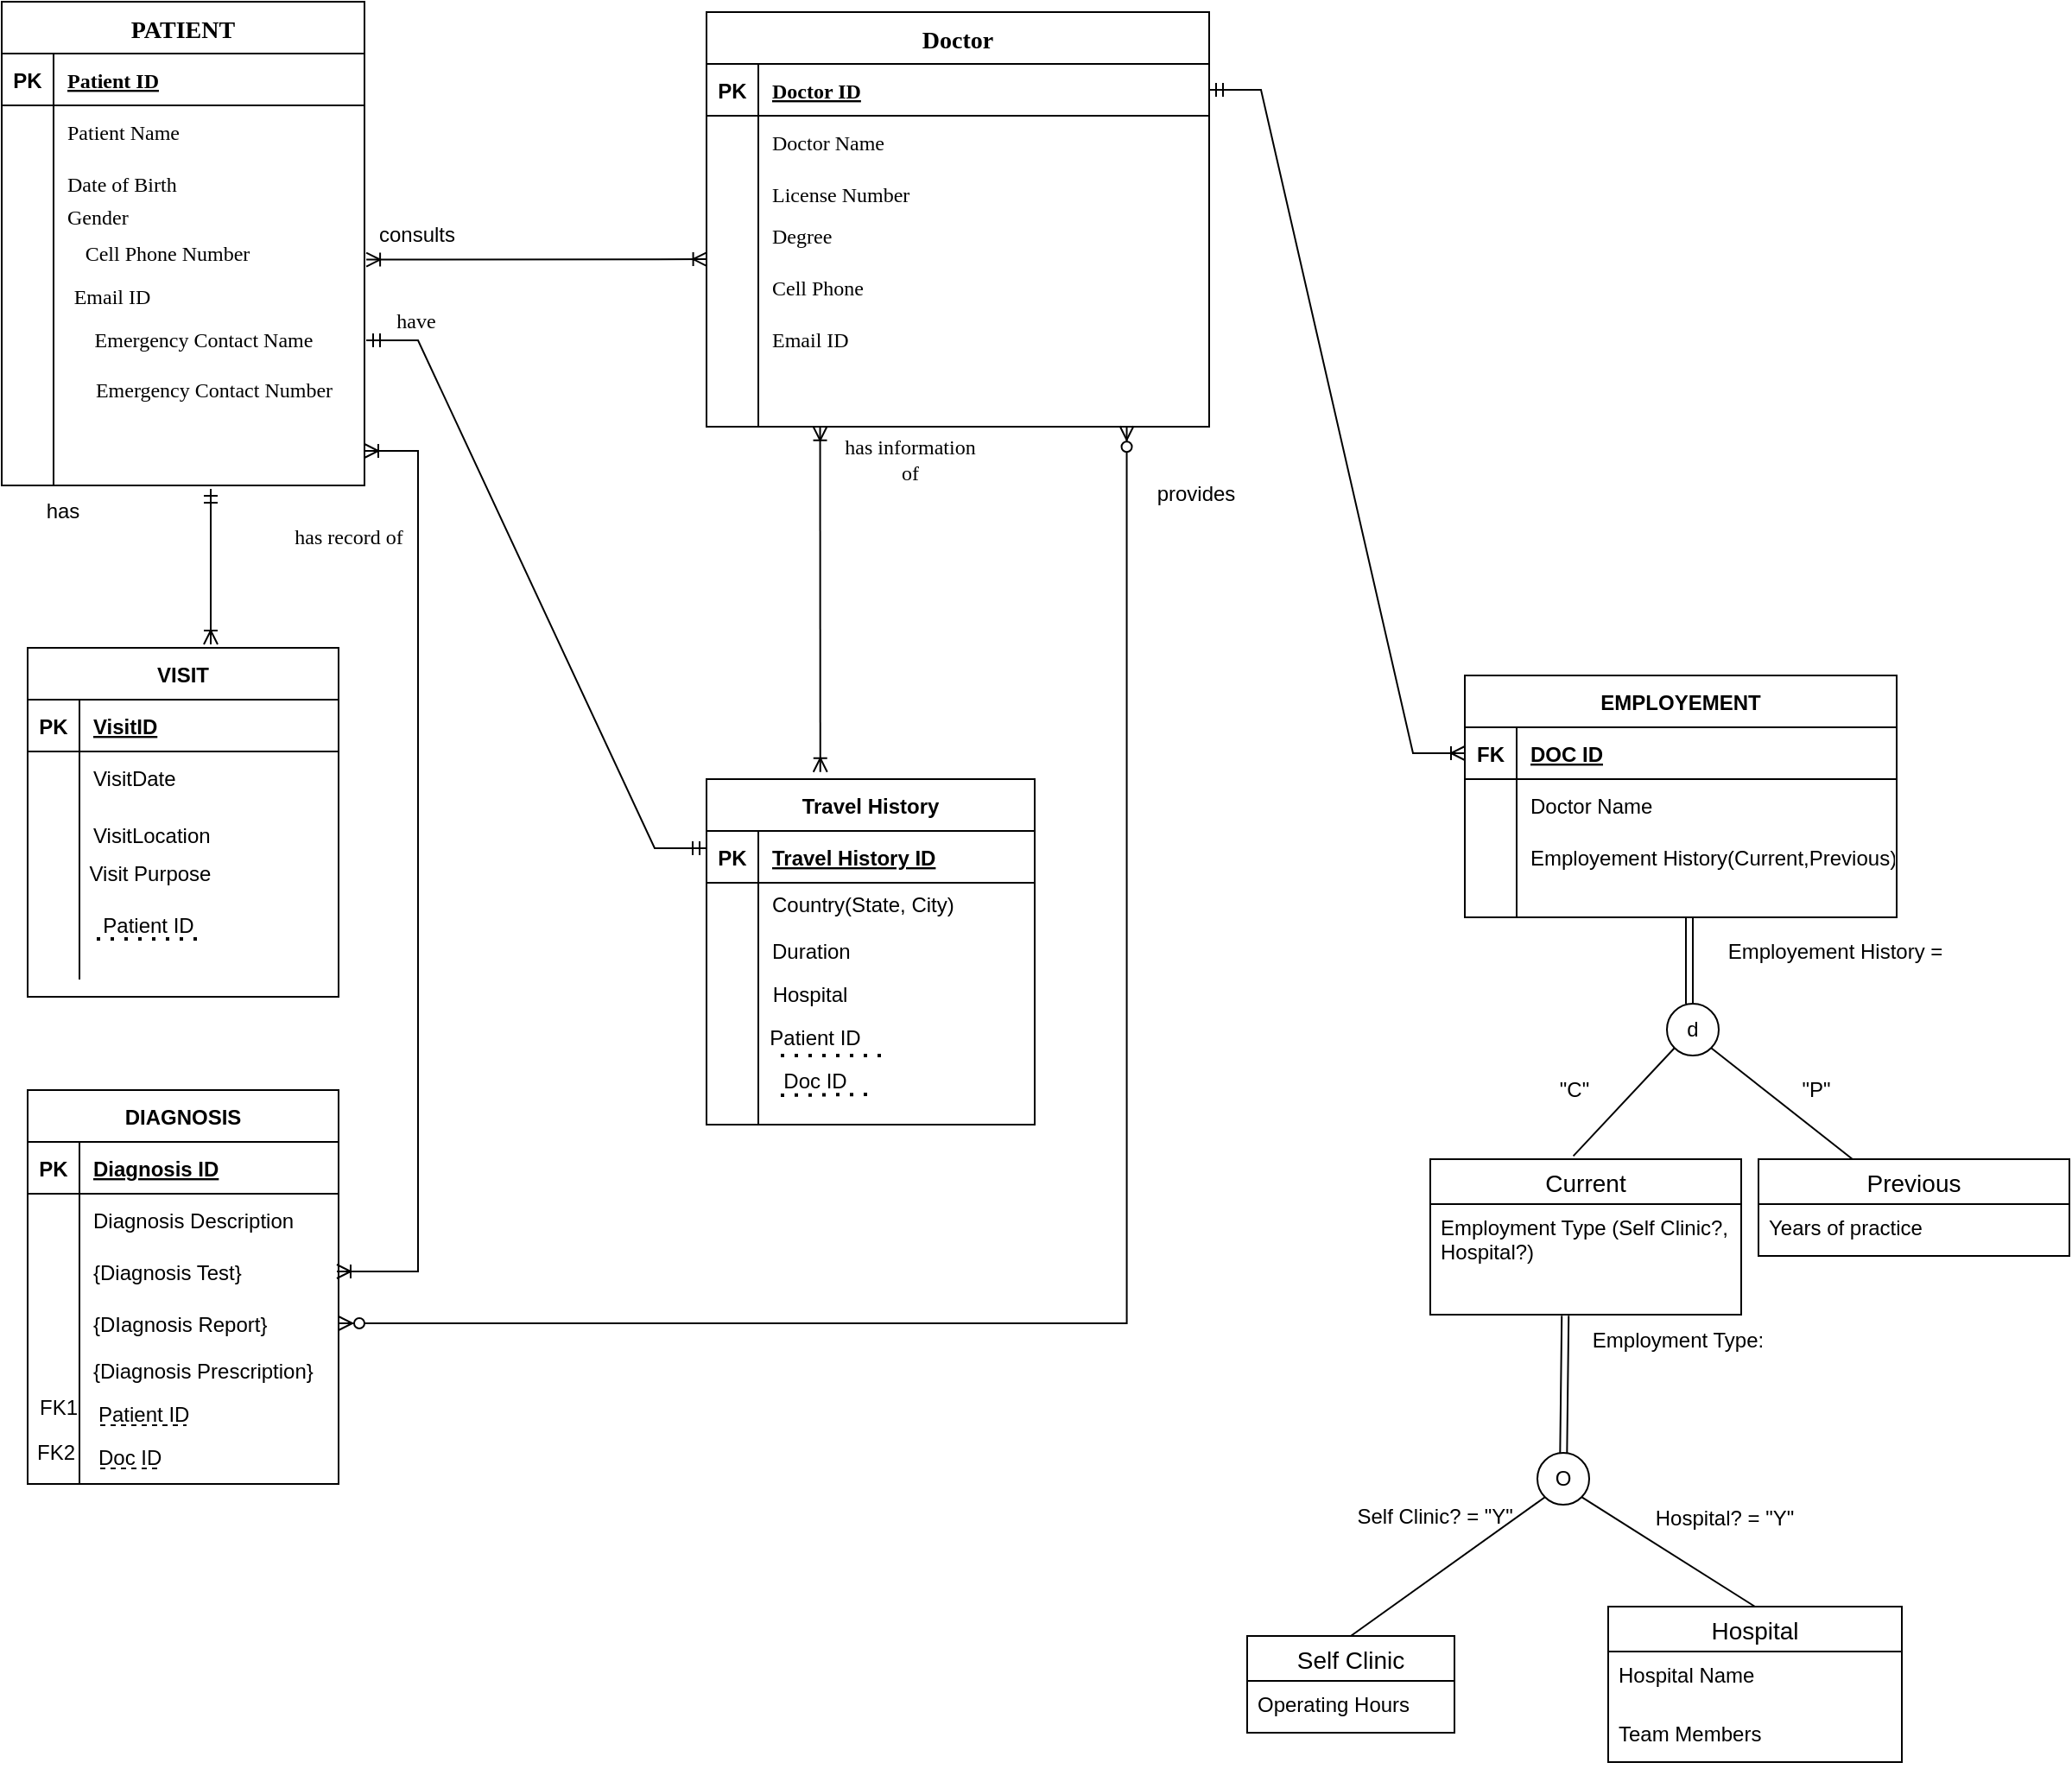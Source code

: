 <mxfile version="20.4.0" type="device"><diagram id="DgpvZ22qz-s8sz2AX0Yw" name="Page-1"><mxGraphModel dx="1278" dy="635" grid="1" gridSize="10" guides="1" tooltips="1" connect="1" arrows="1" fold="1" page="1" pageScale="1" pageWidth="827" pageHeight="1169" math="0" shadow="0"><root><mxCell id="0"/><mxCell id="1" parent="0"/><mxCell id="87U8-7wDnJ1wSpOX_ZkZ-1" value="PATIENT" style="shape=table;startSize=30;container=1;collapsible=1;childLayout=tableLayout;fixedRows=1;rowLines=0;fontStyle=1;align=center;resizeLast=1;fontFamily=Verdana;fontSize=14;" parent="1" vertex="1"><mxGeometry x="149" y="50" width="210" height="280" as="geometry"/></mxCell><mxCell id="87U8-7wDnJ1wSpOX_ZkZ-2" value="" style="shape=tableRow;horizontal=0;startSize=0;swimlaneHead=0;swimlaneBody=0;fillColor=none;collapsible=0;dropTarget=0;points=[[0,0.5],[1,0.5]];portConstraint=eastwest;top=0;left=0;right=0;bottom=1;" parent="87U8-7wDnJ1wSpOX_ZkZ-1" vertex="1"><mxGeometry y="30" width="210" height="30" as="geometry"/></mxCell><mxCell id="87U8-7wDnJ1wSpOX_ZkZ-3" value="PK" style="shape=partialRectangle;connectable=0;fillColor=none;top=0;left=0;bottom=0;right=0;fontStyle=1;overflow=hidden;" parent="87U8-7wDnJ1wSpOX_ZkZ-2" vertex="1"><mxGeometry width="30" height="30" as="geometry"><mxRectangle width="30" height="30" as="alternateBounds"/></mxGeometry></mxCell><mxCell id="87U8-7wDnJ1wSpOX_ZkZ-4" value="Patient ID" style="shape=partialRectangle;connectable=0;fillColor=none;top=0;left=0;bottom=0;right=0;align=left;spacingLeft=6;fontStyle=5;overflow=hidden;fontFamily=Verdana;" parent="87U8-7wDnJ1wSpOX_ZkZ-2" vertex="1"><mxGeometry x="30" width="180" height="30" as="geometry"><mxRectangle width="180" height="30" as="alternateBounds"/></mxGeometry></mxCell><mxCell id="87U8-7wDnJ1wSpOX_ZkZ-5" value="" style="shape=tableRow;horizontal=0;startSize=0;swimlaneHead=0;swimlaneBody=0;fillColor=none;collapsible=0;dropTarget=0;points=[[0,0.5],[1,0.5]];portConstraint=eastwest;top=0;left=0;right=0;bottom=0;" parent="87U8-7wDnJ1wSpOX_ZkZ-1" vertex="1"><mxGeometry y="60" width="210" height="30" as="geometry"/></mxCell><mxCell id="87U8-7wDnJ1wSpOX_ZkZ-6" value="" style="shape=partialRectangle;connectable=0;fillColor=none;top=0;left=0;bottom=0;right=0;editable=1;overflow=hidden;" parent="87U8-7wDnJ1wSpOX_ZkZ-5" vertex="1"><mxGeometry width="30" height="30" as="geometry"><mxRectangle width="30" height="30" as="alternateBounds"/></mxGeometry></mxCell><mxCell id="87U8-7wDnJ1wSpOX_ZkZ-7" value="Patient Name" style="shape=partialRectangle;connectable=0;fillColor=none;top=0;left=0;bottom=0;right=0;align=left;spacingLeft=6;overflow=hidden;fontFamily=Verdana;" parent="87U8-7wDnJ1wSpOX_ZkZ-5" vertex="1"><mxGeometry x="30" width="180" height="30" as="geometry"><mxRectangle width="180" height="30" as="alternateBounds"/></mxGeometry></mxCell><mxCell id="87U8-7wDnJ1wSpOX_ZkZ-8" value="" style="shape=tableRow;horizontal=0;startSize=0;swimlaneHead=0;swimlaneBody=0;fillColor=none;collapsible=0;dropTarget=0;points=[[0,0.5],[1,0.5]];portConstraint=eastwest;top=0;left=0;right=0;bottom=0;" parent="87U8-7wDnJ1wSpOX_ZkZ-1" vertex="1"><mxGeometry y="90" width="210" height="30" as="geometry"/></mxCell><mxCell id="87U8-7wDnJ1wSpOX_ZkZ-9" value="" style="shape=partialRectangle;connectable=0;fillColor=none;top=0;left=0;bottom=0;right=0;editable=1;overflow=hidden;" parent="87U8-7wDnJ1wSpOX_ZkZ-8" vertex="1"><mxGeometry width="30" height="30" as="geometry"><mxRectangle width="30" height="30" as="alternateBounds"/></mxGeometry></mxCell><mxCell id="87U8-7wDnJ1wSpOX_ZkZ-10" value="Date of Birth" style="shape=partialRectangle;connectable=0;fillColor=none;top=0;left=0;bottom=0;right=0;align=left;spacingLeft=6;overflow=hidden;fontFamily=Verdana;" parent="87U8-7wDnJ1wSpOX_ZkZ-8" vertex="1"><mxGeometry x="30" width="180" height="30" as="geometry"><mxRectangle width="180" height="30" as="alternateBounds"/></mxGeometry></mxCell><mxCell id="87U8-7wDnJ1wSpOX_ZkZ-11" value="" style="shape=tableRow;horizontal=0;startSize=0;swimlaneHead=0;swimlaneBody=0;fillColor=none;collapsible=0;dropTarget=0;points=[[0,0.5],[1,0.5]];portConstraint=eastwest;top=0;left=0;right=0;bottom=0;" parent="87U8-7wDnJ1wSpOX_ZkZ-1" vertex="1"><mxGeometry y="120" width="210" height="160" as="geometry"/></mxCell><mxCell id="87U8-7wDnJ1wSpOX_ZkZ-12" value="" style="shape=partialRectangle;connectable=0;fillColor=none;top=0;left=0;bottom=0;right=0;editable=1;overflow=hidden;" parent="87U8-7wDnJ1wSpOX_ZkZ-11" vertex="1"><mxGeometry width="30" height="160" as="geometry"><mxRectangle width="30" height="160" as="alternateBounds"/></mxGeometry></mxCell><mxCell id="87U8-7wDnJ1wSpOX_ZkZ-13" value="" style="shape=partialRectangle;connectable=0;fillColor=none;top=0;left=0;bottom=0;right=0;align=left;spacingLeft=6;overflow=hidden;" parent="87U8-7wDnJ1wSpOX_ZkZ-11" vertex="1"><mxGeometry x="30" width="180" height="160" as="geometry"><mxRectangle width="180" height="160" as="alternateBounds"/></mxGeometry></mxCell><mxCell id="87U8-7wDnJ1wSpOX_ZkZ-14" value="Gender" style="text;strokeColor=none;fillColor=none;spacingLeft=4;spacingRight=4;overflow=hidden;rotatable=0;points=[[0,0.5],[1,0.5]];portConstraint=eastwest;fontSize=12;fontFamily=Verdana;" parent="1" vertex="1"><mxGeometry x="181" y="161" width="70" height="30" as="geometry"/></mxCell><mxCell id="87U8-7wDnJ1wSpOX_ZkZ-15" value="Cell Phone Number" style="text;html=1;strokeColor=none;fillColor=none;align=center;verticalAlign=middle;whiteSpace=wrap;rounded=0;fontFamily=Verdana;fontSize=12;" parent="1" vertex="1"><mxGeometry x="175" y="181" width="140" height="30" as="geometry"/></mxCell><mxCell id="87U8-7wDnJ1wSpOX_ZkZ-16" value="Email ID" style="text;html=1;strokeColor=none;fillColor=none;align=center;verticalAlign=middle;whiteSpace=wrap;rounded=0;fontFamily=Verdana;fontSize=12;" parent="1" vertex="1"><mxGeometry x="183" y="206" width="60" height="30" as="geometry"/></mxCell><mxCell id="87U8-7wDnJ1wSpOX_ZkZ-17" value="Emergency Contact Name" style="text;html=1;strokeColor=none;fillColor=none;align=center;verticalAlign=middle;whiteSpace=wrap;rounded=0;fontFamily=Verdana;fontSize=12;" parent="1" vertex="1"><mxGeometry x="176" y="231" width="180" height="30" as="geometry"/></mxCell><mxCell id="87U8-7wDnJ1wSpOX_ZkZ-18" value="Emergency Contact Number" style="text;html=1;strokeColor=none;fillColor=none;align=center;verticalAlign=middle;whiteSpace=wrap;rounded=0;fontFamily=Verdana;fontSize=12;" parent="1" vertex="1"><mxGeometry x="182" y="260" width="180" height="30" as="geometry"/></mxCell><mxCell id="i5SRfiR-KnXYWGZcroWr-1" value="EMPLOYEMENT" style="shape=table;startSize=30;container=1;collapsible=1;childLayout=tableLayout;fixedRows=1;rowLines=0;fontStyle=1;align=center;resizeLast=1;" parent="1" vertex="1"><mxGeometry x="996" y="440" width="250" height="140" as="geometry"/></mxCell><mxCell id="i5SRfiR-KnXYWGZcroWr-2" value="" style="shape=tableRow;horizontal=0;startSize=0;swimlaneHead=0;swimlaneBody=0;fillColor=none;collapsible=0;dropTarget=0;points=[[0,0.5],[1,0.5]];portConstraint=eastwest;top=0;left=0;right=0;bottom=1;" parent="i5SRfiR-KnXYWGZcroWr-1" vertex="1"><mxGeometry y="30" width="250" height="30" as="geometry"/></mxCell><mxCell id="i5SRfiR-KnXYWGZcroWr-3" value="FK" style="shape=partialRectangle;connectable=0;fillColor=none;top=0;left=0;bottom=0;right=0;fontStyle=1;overflow=hidden;" parent="i5SRfiR-KnXYWGZcroWr-2" vertex="1"><mxGeometry width="30" height="30" as="geometry"><mxRectangle width="30" height="30" as="alternateBounds"/></mxGeometry></mxCell><mxCell id="i5SRfiR-KnXYWGZcroWr-4" value="DOC ID" style="shape=partialRectangle;connectable=0;fillColor=none;top=0;left=0;bottom=0;right=0;align=left;spacingLeft=6;fontStyle=5;overflow=hidden;" parent="i5SRfiR-KnXYWGZcroWr-2" vertex="1"><mxGeometry x="30" width="220" height="30" as="geometry"><mxRectangle width="220" height="30" as="alternateBounds"/></mxGeometry></mxCell><mxCell id="i5SRfiR-KnXYWGZcroWr-5" value="" style="shape=tableRow;horizontal=0;startSize=0;swimlaneHead=0;swimlaneBody=0;fillColor=none;collapsible=0;dropTarget=0;points=[[0,0.5],[1,0.5]];portConstraint=eastwest;top=0;left=0;right=0;bottom=0;" parent="i5SRfiR-KnXYWGZcroWr-1" vertex="1"><mxGeometry y="60" width="250" height="30" as="geometry"/></mxCell><mxCell id="i5SRfiR-KnXYWGZcroWr-6" value="" style="shape=partialRectangle;connectable=0;fillColor=none;top=0;left=0;bottom=0;right=0;editable=1;overflow=hidden;" parent="i5SRfiR-KnXYWGZcroWr-5" vertex="1"><mxGeometry width="30" height="30" as="geometry"><mxRectangle width="30" height="30" as="alternateBounds"/></mxGeometry></mxCell><mxCell id="i5SRfiR-KnXYWGZcroWr-7" value="Doctor Name" style="shape=partialRectangle;connectable=0;fillColor=none;top=0;left=0;bottom=0;right=0;align=left;spacingLeft=6;overflow=hidden;" parent="i5SRfiR-KnXYWGZcroWr-5" vertex="1"><mxGeometry x="30" width="220" height="30" as="geometry"><mxRectangle width="220" height="30" as="alternateBounds"/></mxGeometry></mxCell><mxCell id="i5SRfiR-KnXYWGZcroWr-8" value="" style="shape=tableRow;horizontal=0;startSize=0;swimlaneHead=0;swimlaneBody=0;fillColor=none;collapsible=0;dropTarget=0;points=[[0,0.5],[1,0.5]];portConstraint=eastwest;top=0;left=0;right=0;bottom=0;" parent="i5SRfiR-KnXYWGZcroWr-1" vertex="1"><mxGeometry y="90" width="250" height="30" as="geometry"/></mxCell><mxCell id="i5SRfiR-KnXYWGZcroWr-9" value="" style="shape=partialRectangle;connectable=0;fillColor=none;top=0;left=0;bottom=0;right=0;editable=1;overflow=hidden;" parent="i5SRfiR-KnXYWGZcroWr-8" vertex="1"><mxGeometry width="30" height="30" as="geometry"><mxRectangle width="30" height="30" as="alternateBounds"/></mxGeometry></mxCell><mxCell id="i5SRfiR-KnXYWGZcroWr-10" value="Employement History(Current,Previous)" style="shape=partialRectangle;connectable=0;fillColor=none;top=0;left=0;bottom=0;right=0;align=left;spacingLeft=6;overflow=hidden;" parent="i5SRfiR-KnXYWGZcroWr-8" vertex="1"><mxGeometry x="30" width="220" height="30" as="geometry"><mxRectangle width="220" height="30" as="alternateBounds"/></mxGeometry></mxCell><mxCell id="i5SRfiR-KnXYWGZcroWr-11" value="" style="shape=tableRow;horizontal=0;startSize=0;swimlaneHead=0;swimlaneBody=0;fillColor=none;collapsible=0;dropTarget=0;points=[[0,0.5],[1,0.5]];portConstraint=eastwest;top=0;left=0;right=0;bottom=0;" parent="i5SRfiR-KnXYWGZcroWr-1" vertex="1"><mxGeometry y="120" width="250" height="20" as="geometry"/></mxCell><mxCell id="i5SRfiR-KnXYWGZcroWr-12" value="" style="shape=partialRectangle;connectable=0;fillColor=none;top=0;left=0;bottom=0;right=0;editable=1;overflow=hidden;" parent="i5SRfiR-KnXYWGZcroWr-11" vertex="1"><mxGeometry width="30" height="20" as="geometry"><mxRectangle width="30" height="20" as="alternateBounds"/></mxGeometry></mxCell><mxCell id="i5SRfiR-KnXYWGZcroWr-13" value="" style="shape=partialRectangle;connectable=0;fillColor=none;top=0;left=0;bottom=0;right=0;align=left;spacingLeft=6;overflow=hidden;" parent="i5SRfiR-KnXYWGZcroWr-11" vertex="1"><mxGeometry x="30" width="220" height="20" as="geometry"><mxRectangle width="220" height="20" as="alternateBounds"/></mxGeometry></mxCell><mxCell id="87U8-7wDnJ1wSpOX_ZkZ-35" value="Doctor" style="shape=table;startSize=30;container=1;collapsible=1;childLayout=tableLayout;fixedRows=1;rowLines=0;fontStyle=1;align=center;resizeLast=1;fontFamily=Verdana;fontSize=14;" parent="1" vertex="1"><mxGeometry x="557" y="56" width="291" height="240" as="geometry"/></mxCell><mxCell id="87U8-7wDnJ1wSpOX_ZkZ-36" value="" style="shape=tableRow;horizontal=0;startSize=0;swimlaneHead=0;swimlaneBody=0;fillColor=none;collapsible=0;dropTarget=0;points=[[0,0.5],[1,0.5]];portConstraint=eastwest;top=0;left=0;right=0;bottom=1;" parent="87U8-7wDnJ1wSpOX_ZkZ-35" vertex="1"><mxGeometry y="30" width="291" height="30" as="geometry"/></mxCell><mxCell id="87U8-7wDnJ1wSpOX_ZkZ-37" value="PK" style="shape=partialRectangle;connectable=0;fillColor=none;top=0;left=0;bottom=0;right=0;fontStyle=1;overflow=hidden;" parent="87U8-7wDnJ1wSpOX_ZkZ-36" vertex="1"><mxGeometry width="30" height="30" as="geometry"><mxRectangle width="30" height="30" as="alternateBounds"/></mxGeometry></mxCell><mxCell id="87U8-7wDnJ1wSpOX_ZkZ-38" value="Doctor ID" style="shape=partialRectangle;connectable=0;fillColor=none;top=0;left=0;bottom=0;right=0;align=left;spacingLeft=6;fontStyle=5;overflow=hidden;fontFamily=Verdana;" parent="87U8-7wDnJ1wSpOX_ZkZ-36" vertex="1"><mxGeometry x="30" width="261" height="30" as="geometry"><mxRectangle width="261" height="30" as="alternateBounds"/></mxGeometry></mxCell><mxCell id="87U8-7wDnJ1wSpOX_ZkZ-39" value="" style="shape=tableRow;horizontal=0;startSize=0;swimlaneHead=0;swimlaneBody=0;fillColor=none;collapsible=0;dropTarget=0;points=[[0,0.5],[1,0.5]];portConstraint=eastwest;top=0;left=0;right=0;bottom=0;" parent="87U8-7wDnJ1wSpOX_ZkZ-35" vertex="1"><mxGeometry y="60" width="291" height="30" as="geometry"/></mxCell><mxCell id="87U8-7wDnJ1wSpOX_ZkZ-40" value="" style="shape=partialRectangle;connectable=0;fillColor=none;top=0;left=0;bottom=0;right=0;editable=1;overflow=hidden;" parent="87U8-7wDnJ1wSpOX_ZkZ-39" vertex="1"><mxGeometry width="30" height="30" as="geometry"><mxRectangle width="30" height="30" as="alternateBounds"/></mxGeometry></mxCell><mxCell id="87U8-7wDnJ1wSpOX_ZkZ-41" value="Doctor Name" style="shape=partialRectangle;connectable=0;fillColor=none;top=0;left=0;bottom=0;right=0;align=left;spacingLeft=6;overflow=hidden;fontFamily=Verdana;" parent="87U8-7wDnJ1wSpOX_ZkZ-39" vertex="1"><mxGeometry x="30" width="261" height="30" as="geometry"><mxRectangle width="261" height="30" as="alternateBounds"/></mxGeometry></mxCell><mxCell id="87U8-7wDnJ1wSpOX_ZkZ-42" value="" style="shape=tableRow;horizontal=0;startSize=0;swimlaneHead=0;swimlaneBody=0;fillColor=none;collapsible=0;dropTarget=0;points=[[0,0.5],[1,0.5]];portConstraint=eastwest;top=0;left=0;right=0;bottom=0;" parent="87U8-7wDnJ1wSpOX_ZkZ-35" vertex="1"><mxGeometry y="90" width="291" height="30" as="geometry"/></mxCell><mxCell id="87U8-7wDnJ1wSpOX_ZkZ-43" value="" style="shape=partialRectangle;connectable=0;fillColor=none;top=0;left=0;bottom=0;right=0;editable=1;overflow=hidden;" parent="87U8-7wDnJ1wSpOX_ZkZ-42" vertex="1"><mxGeometry width="30" height="30" as="geometry"><mxRectangle width="30" height="30" as="alternateBounds"/></mxGeometry></mxCell><mxCell id="87U8-7wDnJ1wSpOX_ZkZ-44" value="License Number" style="shape=partialRectangle;connectable=0;fillColor=none;top=0;left=0;bottom=0;right=0;align=left;spacingLeft=6;overflow=hidden;fontFamily=Verdana;" parent="87U8-7wDnJ1wSpOX_ZkZ-42" vertex="1"><mxGeometry x="30" width="261" height="30" as="geometry"><mxRectangle width="261" height="30" as="alternateBounds"/></mxGeometry></mxCell><mxCell id="87U8-7wDnJ1wSpOX_ZkZ-45" value="" style="shape=tableRow;horizontal=0;startSize=0;swimlaneHead=0;swimlaneBody=0;fillColor=none;collapsible=0;dropTarget=0;points=[[0,0.5],[1,0.5]];portConstraint=eastwest;top=0;left=0;right=0;bottom=0;" parent="87U8-7wDnJ1wSpOX_ZkZ-35" vertex="1"><mxGeometry y="120" width="291" height="120" as="geometry"/></mxCell><mxCell id="87U8-7wDnJ1wSpOX_ZkZ-46" value="" style="shape=partialRectangle;connectable=0;fillColor=none;top=0;left=0;bottom=0;right=0;editable=1;overflow=hidden;" parent="87U8-7wDnJ1wSpOX_ZkZ-45" vertex="1"><mxGeometry width="30" height="120" as="geometry"><mxRectangle width="30" height="120" as="alternateBounds"/></mxGeometry></mxCell><mxCell id="87U8-7wDnJ1wSpOX_ZkZ-47" value="" style="shape=partialRectangle;connectable=0;fillColor=none;top=0;left=0;bottom=0;right=0;align=left;spacingLeft=6;overflow=hidden;" parent="87U8-7wDnJ1wSpOX_ZkZ-45" vertex="1"><mxGeometry x="30" width="261" height="120" as="geometry"><mxRectangle width="261" height="120" as="alternateBounds"/></mxGeometry></mxCell><mxCell id="KRj-7bP5PPyyeEmp6Zet-11" value="" style="shape=link;html=1;rounded=0;" parent="1" edge="1"><mxGeometry relative="1" as="geometry"><mxPoint x="1126" y="580" as="sourcePoint"/><mxPoint x="1126" y="630" as="targetPoint"/></mxGeometry></mxCell><mxCell id="KRj-7bP5PPyyeEmp6Zet-13" value="d" style="ellipse;whiteSpace=wrap;html=1;aspect=fixed;" parent="1" vertex="1"><mxGeometry x="1113" y="630" width="30" height="30" as="geometry"/></mxCell><mxCell id="KRj-7bP5PPyyeEmp6Zet-14" value="" style="endArrow=none;html=1;rounded=0;exitX=0.46;exitY=-0.02;exitDx=0;exitDy=0;exitPerimeter=0;entryX=0;entryY=1;entryDx=0;entryDy=0;" parent="1" source="KRj-7bP5PPyyeEmp6Zet-17" target="KRj-7bP5PPyyeEmp6Zet-13" edge="1"><mxGeometry width="50" height="50" relative="1" as="geometry"><mxPoint x="1086" y="720" as="sourcePoint"/><mxPoint x="1119" y="660" as="targetPoint"/></mxGeometry></mxCell><mxCell id="KRj-7bP5PPyyeEmp6Zet-15" value="" style="endArrow=none;html=1;rounded=0;entryX=1;entryY=1;entryDx=0;entryDy=0;" parent="1" source="KRj-7bP5PPyyeEmp6Zet-25" target="KRj-7bP5PPyyeEmp6Zet-13" edge="1"><mxGeometry width="50" height="50" relative="1" as="geometry"><mxPoint x="1176" y="710" as="sourcePoint"/><mxPoint x="1184" y="670" as="targetPoint"/></mxGeometry></mxCell><mxCell id="KRj-7bP5PPyyeEmp6Zet-17" value="Current" style="swimlane;fontStyle=0;childLayout=stackLayout;horizontal=1;startSize=26;horizontalStack=0;resizeParent=1;resizeParentMax=0;resizeLast=0;collapsible=1;marginBottom=0;align=center;fontSize=14;" parent="1" vertex="1"><mxGeometry x="976" y="720" width="180" height="90" as="geometry"/></mxCell><mxCell id="KRj-7bP5PPyyeEmp6Zet-18" value="Employment Type (Self Clinic?, &#10;Hospital?)" style="text;strokeColor=none;fillColor=none;spacingLeft=4;spacingRight=4;overflow=hidden;rotatable=0;points=[[0,0.5],[1,0.5]];portConstraint=eastwest;fontSize=12;" parent="KRj-7bP5PPyyeEmp6Zet-17" vertex="1"><mxGeometry y="26" width="180" height="64" as="geometry"/></mxCell><mxCell id="KRj-7bP5PPyyeEmp6Zet-25" value="Previous" style="swimlane;fontStyle=0;childLayout=stackLayout;horizontal=1;startSize=26;horizontalStack=0;resizeParent=1;resizeParentMax=0;resizeLast=0;collapsible=1;marginBottom=0;align=center;fontSize=14;" parent="1" vertex="1"><mxGeometry x="1166" y="720" width="180" height="56" as="geometry"/></mxCell><mxCell id="KRj-7bP5PPyyeEmp6Zet-26" value="Years of practice" style="text;strokeColor=none;fillColor=none;spacingLeft=4;spacingRight=4;overflow=hidden;rotatable=0;points=[[0,0.5],[1,0.5]];portConstraint=eastwest;fontSize=12;" parent="KRj-7bP5PPyyeEmp6Zet-25" vertex="1"><mxGeometry y="26" width="180" height="30" as="geometry"/></mxCell><mxCell id="KRj-7bP5PPyyeEmp6Zet-29" value="" style="shape=link;html=1;rounded=0;exitX=0.434;exitY=1.01;exitDx=0;exitDy=0;exitPerimeter=0;" parent="1" source="KRj-7bP5PPyyeEmp6Zet-18" target="KRj-7bP5PPyyeEmp6Zet-31" edge="1"><mxGeometry relative="1" as="geometry"><mxPoint x="1176" y="990" as="sourcePoint"/><mxPoint x="1056" y="900" as="targetPoint"/></mxGeometry></mxCell><mxCell id="KRj-7bP5PPyyeEmp6Zet-31" value="O" style="ellipse;whiteSpace=wrap;html=1;aspect=fixed;" parent="1" vertex="1"><mxGeometry x="1038" y="890" width="30" height="30" as="geometry"/></mxCell><mxCell id="KRj-7bP5PPyyeEmp6Zet-33" value="Self Clinic" style="swimlane;fontStyle=0;childLayout=stackLayout;horizontal=1;startSize=26;horizontalStack=0;resizeParent=1;resizeParentMax=0;resizeLast=0;collapsible=1;marginBottom=0;align=center;fontSize=14;" parent="1" vertex="1"><mxGeometry x="870" y="996" width="120" height="56" as="geometry"/></mxCell><mxCell id="KRj-7bP5PPyyeEmp6Zet-34" value="Operating Hours" style="text;strokeColor=none;fillColor=none;spacingLeft=4;spacingRight=4;overflow=hidden;rotatable=0;points=[[0,0.5],[1,0.5]];portConstraint=eastwest;fontSize=12;" parent="KRj-7bP5PPyyeEmp6Zet-33" vertex="1"><mxGeometry y="26" width="120" height="30" as="geometry"/></mxCell><mxCell id="KRj-7bP5PPyyeEmp6Zet-39" value="" style="endArrow=none;html=1;rounded=0;exitX=0.5;exitY=0;exitDx=0;exitDy=0;entryX=0;entryY=1;entryDx=0;entryDy=0;" parent="1" source="KRj-7bP5PPyyeEmp6Zet-33" target="KRj-7bP5PPyyeEmp6Zet-31" edge="1"><mxGeometry width="50" height="50" relative="1" as="geometry"><mxPoint x="995" y="970" as="sourcePoint"/><mxPoint x="1045" y="920" as="targetPoint"/></mxGeometry></mxCell><mxCell id="KRj-7bP5PPyyeEmp6Zet-40" value="" style="endArrow=none;html=1;rounded=0;entryX=1;entryY=1;entryDx=0;entryDy=0;exitX=0.5;exitY=0;exitDx=0;exitDy=0;" parent="1" source="KRj-7bP5PPyyeEmp6Zet-41" target="KRj-7bP5PPyyeEmp6Zet-31" edge="1"><mxGeometry width="50" height="50" relative="1" as="geometry"><mxPoint x="1176" y="980" as="sourcePoint"/><mxPoint x="1194" y="920" as="targetPoint"/></mxGeometry></mxCell><mxCell id="KRj-7bP5PPyyeEmp6Zet-41" value="Hospital" style="swimlane;fontStyle=0;childLayout=stackLayout;horizontal=1;startSize=26;horizontalStack=0;resizeParent=1;resizeParentMax=0;resizeLast=0;collapsible=1;marginBottom=0;align=center;fontSize=14;" parent="1" vertex="1"><mxGeometry x="1079" y="979" width="170" height="90" as="geometry"/></mxCell><mxCell id="KRj-7bP5PPyyeEmp6Zet-42" value="Hospital Name&#10;" style="text;strokeColor=none;fillColor=none;spacingLeft=4;spacingRight=4;overflow=hidden;rotatable=0;points=[[0,0.5],[1,0.5]];portConstraint=eastwest;fontSize=12;" parent="KRj-7bP5PPyyeEmp6Zet-41" vertex="1"><mxGeometry y="26" width="170" height="34" as="geometry"/></mxCell><mxCell id="KRj-7bP5PPyyeEmp6Zet-43" value="Team Members" style="text;strokeColor=none;fillColor=none;spacingLeft=4;spacingRight=4;overflow=hidden;rotatable=0;points=[[0,0.5],[1,0.5]];portConstraint=eastwest;fontSize=12;" parent="KRj-7bP5PPyyeEmp6Zet-41" vertex="1"><mxGeometry y="60" width="170" height="30" as="geometry"/></mxCell><mxCell id="YGD3-nJg4C35PtPNDzVy-1" value="Employment Type:" style="text;html=1;align=center;verticalAlign=middle;resizable=0;points=[];autosize=1;strokeColor=none;fillColor=none;" parent="1" vertex="1"><mxGeometry x="1059" y="810" width="120" height="30" as="geometry"/></mxCell><mxCell id="YGD3-nJg4C35PtPNDzVy-2" value="Self Clinic? = &quot;Y&quot;&amp;nbsp;" style="text;html=1;align=center;verticalAlign=middle;resizable=0;points=[];autosize=1;strokeColor=none;fillColor=none;" parent="1" vertex="1"><mxGeometry x="920" y="912" width="120" height="30" as="geometry"/></mxCell><mxCell id="YGD3-nJg4C35PtPNDzVy-3" value="Hospital? = &quot;Y&quot;" style="text;html=1;align=center;verticalAlign=middle;resizable=0;points=[];autosize=1;strokeColor=none;fillColor=none;" parent="1" vertex="1"><mxGeometry x="1095.5" y="913" width="100" height="30" as="geometry"/></mxCell><mxCell id="KRj-7bP5PPyyeEmp6Zet-55" value="VISIT" style="shape=table;startSize=30;container=1;collapsible=1;childLayout=tableLayout;fixedRows=1;rowLines=0;fontStyle=1;align=center;resizeLast=1;" parent="1" vertex="1"><mxGeometry x="164" y="424" width="180" height="202" as="geometry"/></mxCell><mxCell id="KRj-7bP5PPyyeEmp6Zet-56" value="" style="shape=tableRow;horizontal=0;startSize=0;swimlaneHead=0;swimlaneBody=0;fillColor=none;collapsible=0;dropTarget=0;points=[[0,0.5],[1,0.5]];portConstraint=eastwest;top=0;left=0;right=0;bottom=1;" parent="KRj-7bP5PPyyeEmp6Zet-55" vertex="1"><mxGeometry y="30" width="180" height="30" as="geometry"/></mxCell><mxCell id="KRj-7bP5PPyyeEmp6Zet-57" value="PK" style="shape=partialRectangle;connectable=0;fillColor=none;top=0;left=0;bottom=0;right=0;fontStyle=1;overflow=hidden;" parent="KRj-7bP5PPyyeEmp6Zet-56" vertex="1"><mxGeometry width="30" height="30" as="geometry"><mxRectangle width="30" height="30" as="alternateBounds"/></mxGeometry></mxCell><mxCell id="KRj-7bP5PPyyeEmp6Zet-58" value="VisitID" style="shape=partialRectangle;connectable=0;fillColor=none;top=0;left=0;bottom=0;right=0;align=left;spacingLeft=6;fontStyle=5;overflow=hidden;" parent="KRj-7bP5PPyyeEmp6Zet-56" vertex="1"><mxGeometry x="30" width="150" height="30" as="geometry"><mxRectangle width="150" height="30" as="alternateBounds"/></mxGeometry></mxCell><mxCell id="KRj-7bP5PPyyeEmp6Zet-59" value="" style="shape=tableRow;horizontal=0;startSize=0;swimlaneHead=0;swimlaneBody=0;fillColor=none;collapsible=0;dropTarget=0;points=[[0,0.5],[1,0.5]];portConstraint=eastwest;top=0;left=0;right=0;bottom=0;" parent="KRj-7bP5PPyyeEmp6Zet-55" vertex="1"><mxGeometry y="60" width="180" height="30" as="geometry"/></mxCell><mxCell id="KRj-7bP5PPyyeEmp6Zet-60" value="" style="shape=partialRectangle;connectable=0;fillColor=none;top=0;left=0;bottom=0;right=0;editable=1;overflow=hidden;" parent="KRj-7bP5PPyyeEmp6Zet-59" vertex="1"><mxGeometry width="30" height="30" as="geometry"><mxRectangle width="30" height="30" as="alternateBounds"/></mxGeometry></mxCell><mxCell id="KRj-7bP5PPyyeEmp6Zet-61" value="VisitDate" style="shape=partialRectangle;connectable=0;fillColor=none;top=0;left=0;bottom=0;right=0;align=left;spacingLeft=6;overflow=hidden;" parent="KRj-7bP5PPyyeEmp6Zet-59" vertex="1"><mxGeometry x="30" width="150" height="30" as="geometry"><mxRectangle width="150" height="30" as="alternateBounds"/></mxGeometry></mxCell><mxCell id="KRj-7bP5PPyyeEmp6Zet-62" value="" style="shape=tableRow;horizontal=0;startSize=0;swimlaneHead=0;swimlaneBody=0;fillColor=none;collapsible=0;dropTarget=0;points=[[0,0.5],[1,0.5]];portConstraint=eastwest;top=0;left=0;right=0;bottom=0;" parent="KRj-7bP5PPyyeEmp6Zet-55" vertex="1"><mxGeometry y="90" width="180" height="36" as="geometry"/></mxCell><mxCell id="KRj-7bP5PPyyeEmp6Zet-63" value="" style="shape=partialRectangle;connectable=0;fillColor=none;top=0;left=0;bottom=0;right=0;editable=1;overflow=hidden;" parent="KRj-7bP5PPyyeEmp6Zet-62" vertex="1"><mxGeometry width="30" height="36" as="geometry"><mxRectangle width="30" height="36" as="alternateBounds"/></mxGeometry></mxCell><mxCell id="KRj-7bP5PPyyeEmp6Zet-64" value="VisitLocation" style="shape=partialRectangle;connectable=0;fillColor=none;top=0;left=0;bottom=0;right=0;align=left;spacingLeft=6;overflow=hidden;" parent="KRj-7bP5PPyyeEmp6Zet-62" vertex="1"><mxGeometry x="30" width="150" height="36" as="geometry"><mxRectangle width="150" height="36" as="alternateBounds"/></mxGeometry></mxCell><mxCell id="KRj-7bP5PPyyeEmp6Zet-65" value="" style="shape=tableRow;horizontal=0;startSize=0;swimlaneHead=0;swimlaneBody=0;fillColor=none;collapsible=0;dropTarget=0;points=[[0,0.5],[1,0.5]];portConstraint=eastwest;top=0;left=0;right=0;bottom=0;" parent="KRj-7bP5PPyyeEmp6Zet-55" vertex="1"><mxGeometry y="126" width="180" height="66" as="geometry"/></mxCell><mxCell id="KRj-7bP5PPyyeEmp6Zet-66" value="" style="shape=partialRectangle;connectable=0;fillColor=none;top=0;left=0;bottom=0;right=0;editable=1;overflow=hidden;" parent="KRj-7bP5PPyyeEmp6Zet-65" vertex="1"><mxGeometry width="30" height="66" as="geometry"><mxRectangle width="30" height="66" as="alternateBounds"/></mxGeometry></mxCell><mxCell id="KRj-7bP5PPyyeEmp6Zet-67" value="" style="shape=partialRectangle;connectable=0;fillColor=none;top=0;left=0;bottom=0;right=0;align=left;spacingLeft=6;overflow=hidden;" parent="KRj-7bP5PPyyeEmp6Zet-65" vertex="1"><mxGeometry x="30" width="150" height="66" as="geometry"><mxRectangle width="150" height="66" as="alternateBounds"/></mxGeometry></mxCell><mxCell id="YGD3-nJg4C35PtPNDzVy-4" value="Degree" style="shape=partialRectangle;connectable=0;fillColor=none;top=0;left=0;bottom=0;right=0;align=left;spacingLeft=6;overflow=hidden;fontFamily=Verdana;" parent="1" vertex="1"><mxGeometry x="587" y="170" width="261" height="30" as="geometry"><mxRectangle width="261" height="30" as="alternateBounds"/></mxGeometry></mxCell><mxCell id="YGD3-nJg4C35PtPNDzVy-5" value="Cell Phone" style="shape=partialRectangle;connectable=0;fillColor=none;top=0;left=0;bottom=0;right=0;align=left;spacingLeft=6;overflow=hidden;fontFamily=Verdana;" parent="1" vertex="1"><mxGeometry x="587" y="200" width="261" height="30" as="geometry"><mxRectangle width="261" height="30" as="alternateBounds"/></mxGeometry></mxCell><mxCell id="YGD3-nJg4C35PtPNDzVy-6" value="Email ID" style="shape=partialRectangle;connectable=0;fillColor=none;top=0;left=0;bottom=0;right=0;align=left;spacingLeft=6;overflow=hidden;fontFamily=Verdana;" parent="1" vertex="1"><mxGeometry x="587" y="230" width="261" height="30" as="geometry"><mxRectangle width="261" height="30" as="alternateBounds"/></mxGeometry></mxCell><mxCell id="YGD3-nJg4C35PtPNDzVy-7" value="Employement History =" style="text;html=1;align=center;verticalAlign=middle;resizable=0;points=[];autosize=1;strokeColor=none;fillColor=none;" parent="1" vertex="1"><mxGeometry x="1135" y="585" width="150" height="30" as="geometry"/></mxCell><mxCell id="YGD3-nJg4C35PtPNDzVy-8" value="&quot;C&quot;" style="text;html=1;align=center;verticalAlign=middle;resizable=0;points=[];autosize=1;strokeColor=none;fillColor=none;" parent="1" vertex="1"><mxGeometry x="1039" y="665" width="40" height="30" as="geometry"/></mxCell><mxCell id="YGD3-nJg4C35PtPNDzVy-9" value="&quot;P&quot;" style="text;html=1;align=center;verticalAlign=middle;resizable=0;points=[];autosize=1;strokeColor=none;fillColor=none;" parent="1" vertex="1"><mxGeometry x="1179" y="665" width="40" height="30" as="geometry"/></mxCell><mxCell id="YGD3-nJg4C35PtPNDzVy-15" value="" style="fontSize=12;html=1;endArrow=ERoneToMany;startArrow=ERoneToMany;rounded=0;exitX=1.005;exitY=0.183;exitDx=0;exitDy=0;exitPerimeter=0;entryX=0.001;entryY=0.192;entryDx=0;entryDy=0;entryPerimeter=0;" parent="1" source="87U8-7wDnJ1wSpOX_ZkZ-11" target="87U8-7wDnJ1wSpOX_ZkZ-45" edge="1"><mxGeometry width="100" height="100" relative="1" as="geometry"><mxPoint x="700" y="400" as="sourcePoint"/><mxPoint x="800" y="300" as="targetPoint"/></mxGeometry></mxCell><mxCell id="YGD3-nJg4C35PtPNDzVy-16" value="&lt;font style=&quot;font-size: 12px;&quot;&gt;consults&lt;/font&gt;" style="text;html=1;align=center;verticalAlign=middle;resizable=0;points=[];autosize=1;strokeColor=none;fillColor=none;" parent="1" vertex="1"><mxGeometry x="354" y="170" width="70" height="30" as="geometry"/></mxCell><mxCell id="YGD3-nJg4C35PtPNDzVy-32" value="DIAGNOSIS" style="shape=table;startSize=30;container=1;collapsible=1;childLayout=tableLayout;fixedRows=1;rowLines=0;fontStyle=1;align=center;resizeLast=1;" parent="1" vertex="1"><mxGeometry x="164" y="680" width="180" height="228" as="geometry"/></mxCell><mxCell id="YGD3-nJg4C35PtPNDzVy-33" value="" style="shape=tableRow;horizontal=0;startSize=0;swimlaneHead=0;swimlaneBody=0;fillColor=none;collapsible=0;dropTarget=0;points=[[0,0.5],[1,0.5]];portConstraint=eastwest;top=0;left=0;right=0;bottom=1;" parent="YGD3-nJg4C35PtPNDzVy-32" vertex="1"><mxGeometry y="30" width="180" height="30" as="geometry"/></mxCell><mxCell id="YGD3-nJg4C35PtPNDzVy-34" value="PK" style="shape=partialRectangle;connectable=0;fillColor=none;top=0;left=0;bottom=0;right=0;fontStyle=1;overflow=hidden;" parent="YGD3-nJg4C35PtPNDzVy-33" vertex="1"><mxGeometry width="30" height="30" as="geometry"><mxRectangle width="30" height="30" as="alternateBounds"/></mxGeometry></mxCell><mxCell id="YGD3-nJg4C35PtPNDzVy-35" value="Diagnosis ID" style="shape=partialRectangle;connectable=0;fillColor=none;top=0;left=0;bottom=0;right=0;align=left;spacingLeft=6;fontStyle=5;overflow=hidden;" parent="YGD3-nJg4C35PtPNDzVy-33" vertex="1"><mxGeometry x="30" width="150" height="30" as="geometry"><mxRectangle width="150" height="30" as="alternateBounds"/></mxGeometry></mxCell><mxCell id="YGD3-nJg4C35PtPNDzVy-36" value="" style="shape=tableRow;horizontal=0;startSize=0;swimlaneHead=0;swimlaneBody=0;fillColor=none;collapsible=0;dropTarget=0;points=[[0,0.5],[1,0.5]];portConstraint=eastwest;top=0;left=0;right=0;bottom=0;" parent="YGD3-nJg4C35PtPNDzVy-32" vertex="1"><mxGeometry y="60" width="180" height="30" as="geometry"/></mxCell><mxCell id="YGD3-nJg4C35PtPNDzVy-37" value="" style="shape=partialRectangle;connectable=0;fillColor=none;top=0;left=0;bottom=0;right=0;editable=1;overflow=hidden;" parent="YGD3-nJg4C35PtPNDzVy-36" vertex="1"><mxGeometry width="30" height="30" as="geometry"><mxRectangle width="30" height="30" as="alternateBounds"/></mxGeometry></mxCell><mxCell id="YGD3-nJg4C35PtPNDzVy-38" value="Diagnosis Description   " style="shape=partialRectangle;connectable=0;fillColor=none;top=0;left=0;bottom=0;right=0;align=left;spacingLeft=6;overflow=hidden;" parent="YGD3-nJg4C35PtPNDzVy-36" vertex="1"><mxGeometry x="30" width="150" height="30" as="geometry"><mxRectangle width="150" height="30" as="alternateBounds"/></mxGeometry></mxCell><mxCell id="YGD3-nJg4C35PtPNDzVy-39" value="" style="shape=tableRow;horizontal=0;startSize=0;swimlaneHead=0;swimlaneBody=0;fillColor=none;collapsible=0;dropTarget=0;points=[[0,0.5],[1,0.5]];portConstraint=eastwest;top=0;left=0;right=0;bottom=0;" parent="YGD3-nJg4C35PtPNDzVy-32" vertex="1"><mxGeometry y="90" width="180" height="30" as="geometry"/></mxCell><mxCell id="YGD3-nJg4C35PtPNDzVy-40" value="" style="shape=partialRectangle;connectable=0;fillColor=none;top=0;left=0;bottom=0;right=0;editable=1;overflow=hidden;" parent="YGD3-nJg4C35PtPNDzVy-39" vertex="1"><mxGeometry width="30" height="30" as="geometry"><mxRectangle width="30" height="30" as="alternateBounds"/></mxGeometry></mxCell><mxCell id="YGD3-nJg4C35PtPNDzVy-41" value="{Diagnosis Test}" style="shape=partialRectangle;connectable=0;fillColor=none;top=0;left=0;bottom=0;right=0;align=left;spacingLeft=6;overflow=hidden;" parent="YGD3-nJg4C35PtPNDzVy-39" vertex="1"><mxGeometry x="30" width="150" height="30" as="geometry"><mxRectangle width="150" height="30" as="alternateBounds"/></mxGeometry></mxCell><mxCell id="YGD3-nJg4C35PtPNDzVy-42" value="" style="shape=tableRow;horizontal=0;startSize=0;swimlaneHead=0;swimlaneBody=0;fillColor=none;collapsible=0;dropTarget=0;points=[[0,0.5],[1,0.5]];portConstraint=eastwest;top=0;left=0;right=0;bottom=0;" parent="YGD3-nJg4C35PtPNDzVy-32" vertex="1"><mxGeometry y="120" width="180" height="30" as="geometry"/></mxCell><mxCell id="YGD3-nJg4C35PtPNDzVy-43" value="" style="shape=partialRectangle;connectable=0;fillColor=none;top=0;left=0;bottom=0;right=0;editable=1;overflow=hidden;" parent="YGD3-nJg4C35PtPNDzVy-42" vertex="1"><mxGeometry width="30" height="30" as="geometry"><mxRectangle width="30" height="30" as="alternateBounds"/></mxGeometry></mxCell><mxCell id="YGD3-nJg4C35PtPNDzVy-44" value="{DIagnosis Report}" style="shape=partialRectangle;connectable=0;fillColor=none;top=0;left=0;bottom=0;right=0;align=left;spacingLeft=6;overflow=hidden;" parent="YGD3-nJg4C35PtPNDzVy-42" vertex="1"><mxGeometry x="30" width="150" height="30" as="geometry"><mxRectangle width="150" height="30" as="alternateBounds"/></mxGeometry></mxCell><mxCell id="87U8-7wDnJ1wSpOX_ZkZ-51" value="" style="edgeStyle=entityRelationEdgeStyle;fontSize=12;html=1;endArrow=ERoneToMany;startArrow=ERmandOne;rounded=0;fontFamily=Verdana;exitX=1;exitY=0.5;exitDx=0;exitDy=0;entryX=0;entryY=0.5;entryDx=0;entryDy=0;" parent="1" source="87U8-7wDnJ1wSpOX_ZkZ-36" target="i5SRfiR-KnXYWGZcroWr-2" edge="1"><mxGeometry width="100" height="100" relative="1" as="geometry"><mxPoint x="940" y="150" as="sourcePoint"/><mxPoint x="1040" y="50" as="targetPoint"/></mxGeometry></mxCell><mxCell id="YGD3-nJg4C35PtPNDzVy-45" value="" style="shape=tableRow;horizontal=0;startSize=0;swimlaneHead=0;swimlaneBody=0;fillColor=none;collapsible=0;dropTarget=0;points=[[0,0.5],[1,0.5]];portConstraint=eastwest;top=0;left=0;right=0;bottom=0;" parent="1" vertex="1"><mxGeometry x="164" y="827" width="180" height="30" as="geometry"/></mxCell><mxCell id="YGD3-nJg4C35PtPNDzVy-46" value="" style="shape=partialRectangle;connectable=0;fillColor=none;top=0;left=0;bottom=0;right=0;editable=1;overflow=hidden;" parent="YGD3-nJg4C35PtPNDzVy-45" vertex="1"><mxGeometry width="30" height="30" as="geometry"><mxRectangle width="30" height="30" as="alternateBounds"/></mxGeometry></mxCell><mxCell id="YGD3-nJg4C35PtPNDzVy-47" value="{Diagnosis Prescription}" style="shape=partialRectangle;connectable=0;fillColor=none;top=0;left=0;bottom=0;right=0;align=left;spacingLeft=6;overflow=hidden;" parent="YGD3-nJg4C35PtPNDzVy-45" vertex="1"><mxGeometry x="30" width="150" height="30" as="geometry"><mxRectangle width="150" height="30" as="alternateBounds"/></mxGeometry></mxCell><mxCell id="YGD3-nJg4C35PtPNDzVy-48" value="" style="shape=tableRow;horizontal=0;startSize=0;swimlaneHead=0;swimlaneBody=0;fillColor=none;collapsible=0;dropTarget=0;points=[[0,0.5],[1,0.5]];portConstraint=eastwest;top=0;left=0;right=0;bottom=0;" parent="1" vertex="1"><mxGeometry x="160" y="848" width="180" height="30" as="geometry"/></mxCell><mxCell id="YGD3-nJg4C35PtPNDzVy-49" value="FK1" style="shape=partialRectangle;connectable=0;fillColor=none;top=0;left=0;bottom=0;right=0;editable=1;overflow=hidden;" parent="YGD3-nJg4C35PtPNDzVy-48" vertex="1"><mxGeometry x="7" width="30" height="30" as="geometry"><mxRectangle width="30" height="30" as="alternateBounds"/></mxGeometry></mxCell><mxCell id="YGD3-nJg4C35PtPNDzVy-50" value="Patient ID" style="shape=partialRectangle;connectable=0;fillColor=none;top=0;left=0;bottom=0;right=0;align=left;spacingLeft=6;overflow=hidden;" parent="YGD3-nJg4C35PtPNDzVy-48" vertex="1"><mxGeometry x="37" y="4" width="150" height="30" as="geometry"><mxRectangle width="150" height="30" as="alternateBounds"/></mxGeometry></mxCell><mxCell id="YGD3-nJg4C35PtPNDzVy-51" value="Doc ID" style="shape=partialRectangle;connectable=0;fillColor=none;top=0;left=0;bottom=0;right=0;align=left;spacingLeft=6;overflow=hidden;fontStyle=0" parent="1" vertex="1"><mxGeometry x="197" y="877" width="150" height="30" as="geometry"><mxRectangle width="150" height="30" as="alternateBounds"/></mxGeometry></mxCell><mxCell id="YGD3-nJg4C35PtPNDzVy-53" value="" style="endArrow=none;html=1;rounded=0;fontSize=18;" parent="1" edge="1"><mxGeometry width="50" height="50" relative="1" as="geometry"><mxPoint x="194" y="908" as="sourcePoint"/><mxPoint x="194" y="828" as="targetPoint"/></mxGeometry></mxCell><mxCell id="87U8-7wDnJ1wSpOX_ZkZ-53" value="" style="edgeStyle=entityRelationEdgeStyle;fontSize=12;html=1;endArrow=ERmandOne;startArrow=ERmandOne;rounded=0;fontFamily=Verdana;entryX=0;entryY=0.5;entryDx=0;entryDy=0;" parent="1" edge="1"><mxGeometry width="100" height="100" relative="1" as="geometry"><mxPoint x="360" y="246" as="sourcePoint"/><mxPoint x="557" y="540" as="targetPoint"/></mxGeometry></mxCell><mxCell id="87U8-7wDnJ1wSpOX_ZkZ-54" value="have" style="text;html=1;strokeColor=none;fillColor=none;align=center;verticalAlign=middle;whiteSpace=wrap;rounded=0;fontFamily=Verdana;fontSize=12;" parent="1" vertex="1"><mxGeometry x="359" y="220" width="60" height="30" as="geometry"/></mxCell><mxCell id="YGD3-nJg4C35PtPNDzVy-56" value="" style="endArrow=none;dashed=1;html=1;rounded=0;fontSize=18;" parent="1" edge="1"><mxGeometry width="50" height="50" relative="1" as="geometry"><mxPoint x="206" y="874" as="sourcePoint"/><mxPoint x="256" y="874" as="targetPoint"/></mxGeometry></mxCell><mxCell id="YGD3-nJg4C35PtPNDzVy-57" value="" style="endArrow=none;dashed=1;html=1;rounded=0;fontSize=18;" parent="1" edge="1"><mxGeometry width="50" height="50" relative="1" as="geometry"><mxPoint x="206" y="899" as="sourcePoint"/><mxPoint x="240" y="899" as="targetPoint"/></mxGeometry></mxCell><mxCell id="YGD3-nJg4C35PtPNDzVy-58" value="" style="endArrow=none;html=1;rounded=0;fontSize=18;" parent="1" edge="1"><mxGeometry width="50" height="50" relative="1" as="geometry"><mxPoint x="194" y="574" as="sourcePoint"/><mxPoint x="194" y="574" as="targetPoint"/><Array as="points"><mxPoint x="194" y="584"/></Array></mxGeometry></mxCell><mxCell id="KRj-7bP5PPyyeEmp6Zet-68" value="" style="fontSize=12;html=1;endArrow=ERoneToMany;startArrow=ERmandOne;rounded=0;" parent="1" edge="1"><mxGeometry width="100" height="100" relative="1" as="geometry"><mxPoint x="270" y="332" as="sourcePoint"/><mxPoint x="270" y="422" as="targetPoint"/></mxGeometry></mxCell><mxCell id="87U8-7wDnJ1wSpOX_ZkZ-57" value="" style="fontSize=12;html=1;endArrow=ERoneToMany;startArrow=ERoneToMany;rounded=0;fontFamily=Verdana;exitX=0.366;exitY=0.004;exitDx=0;exitDy=0;exitPerimeter=0;entryX=0.226;entryY=0.999;entryDx=0;entryDy=0;entryPerimeter=0;" parent="1" target="87U8-7wDnJ1wSpOX_ZkZ-45" edge="1"><mxGeometry width="100" height="100" relative="1" as="geometry"><mxPoint x="622.88" y="495.84" as="sourcePoint"/><mxPoint x="623" y="300" as="targetPoint"/></mxGeometry></mxCell><mxCell id="YGD3-nJg4C35PtPNDzVy-60" value="" style="edgeStyle=elbowEdgeStyle;fontSize=12;html=1;endArrow=ERoneToMany;startArrow=ERoneToMany;rounded=0;exitX=1;exitY=0.5;exitDx=0;exitDy=0;" parent="1" edge="1"><mxGeometry width="100" height="100" relative="1" as="geometry"><mxPoint x="343" y="785" as="sourcePoint"/><mxPoint x="359" y="310" as="targetPoint"/><Array as="points"><mxPoint x="390" y="540"/></Array></mxGeometry></mxCell><mxCell id="87U8-7wDnJ1wSpOX_ZkZ-59" value="has information of" style="text;html=1;strokeColor=none;fillColor=none;align=center;verticalAlign=middle;whiteSpace=wrap;rounded=0;fontFamily=Verdana;fontSize=12;" parent="1" vertex="1"><mxGeometry x="630" y="300" width="90" height="30" as="geometry"/></mxCell><mxCell id="EiBFw8tSK7EVceFjEq_h-1" value="has" style="text;html=1;align=center;verticalAlign=middle;resizable=0;points=[];autosize=1;strokeColor=none;fillColor=none;" parent="1" vertex="1"><mxGeometry x="164" y="330" width="40" height="30" as="geometry"/></mxCell><mxCell id="EiBFw8tSK7EVceFjEq_h-2" value="" style="edgeStyle=orthogonalEdgeStyle;fontSize=12;html=1;endArrow=ERzeroToMany;endFill=1;startArrow=ERzeroToMany;rounded=0;elbow=vertical;exitX=1;exitY=0.5;exitDx=0;exitDy=0;entryX=0.836;entryY=0.997;entryDx=0;entryDy=0;entryPerimeter=0;" parent="1" source="YGD3-nJg4C35PtPNDzVy-42" target="87U8-7wDnJ1wSpOX_ZkZ-45" edge="1"><mxGeometry width="100" height="100" relative="1" as="geometry"><mxPoint x="370" y="820" as="sourcePoint"/><mxPoint x="800" y="300" as="targetPoint"/></mxGeometry></mxCell><mxCell id="87U8-7wDnJ1wSpOX_ZkZ-60" value="has record of" style="text;html=1;strokeColor=none;fillColor=none;align=center;verticalAlign=middle;whiteSpace=wrap;rounded=0;fontFamily=Verdana;fontSize=12;" parent="1" vertex="1"><mxGeometry x="315" y="345" width="70" height="30" as="geometry"/></mxCell><mxCell id="YGD3-nJg4C35PtPNDzVy-61" value="provides" style="text;html=1;align=center;verticalAlign=middle;resizable=0;points=[];autosize=1;strokeColor=none;fillColor=none;fontSize=12;" parent="1" vertex="1"><mxGeometry x="805" y="320" width="70" height="30" as="geometry"/></mxCell><mxCell id="v13S62nokVOD38swEE-T-1" value="FK2" style="text;html=1;align=center;verticalAlign=middle;resizable=0;points=[];autosize=1;strokeColor=none;fillColor=none;" parent="1" vertex="1"><mxGeometry x="155" y="875" width="50" height="30" as="geometry"/></mxCell><mxCell id="5rUrntwhBEL63-Y6bumb-1" value="Travel History" style="shape=table;startSize=30;container=1;collapsible=1;childLayout=tableLayout;fixedRows=1;rowLines=0;fontStyle=1;align=center;resizeLast=1;" parent="1" vertex="1"><mxGeometry x="557" y="500" width="190" height="200" as="geometry"/></mxCell><mxCell id="5rUrntwhBEL63-Y6bumb-2" value="" style="shape=tableRow;horizontal=0;startSize=0;swimlaneHead=0;swimlaneBody=0;fillColor=none;collapsible=0;dropTarget=0;points=[[0,0.5],[1,0.5]];portConstraint=eastwest;top=0;left=0;right=0;bottom=1;" parent="5rUrntwhBEL63-Y6bumb-1" vertex="1"><mxGeometry y="30" width="190" height="30" as="geometry"/></mxCell><mxCell id="5rUrntwhBEL63-Y6bumb-3" value="PK" style="shape=partialRectangle;connectable=0;fillColor=none;top=0;left=0;bottom=0;right=0;fontStyle=1;overflow=hidden;" parent="5rUrntwhBEL63-Y6bumb-2" vertex="1"><mxGeometry width="30" height="30" as="geometry"><mxRectangle width="30" height="30" as="alternateBounds"/></mxGeometry></mxCell><mxCell id="5rUrntwhBEL63-Y6bumb-4" value="Travel History ID" style="shape=partialRectangle;connectable=0;fillColor=none;top=0;left=0;bottom=0;right=0;align=left;spacingLeft=6;fontStyle=5;overflow=hidden;" parent="5rUrntwhBEL63-Y6bumb-2" vertex="1"><mxGeometry x="30" width="160" height="30" as="geometry"><mxRectangle width="160" height="30" as="alternateBounds"/></mxGeometry></mxCell><mxCell id="5rUrntwhBEL63-Y6bumb-5" value="" style="shape=tableRow;horizontal=0;startSize=0;swimlaneHead=0;swimlaneBody=0;fillColor=none;collapsible=0;dropTarget=0;points=[[0,0.5],[1,0.5]];portConstraint=eastwest;top=0;left=0;right=0;bottom=0;" parent="5rUrntwhBEL63-Y6bumb-1" vertex="1"><mxGeometry y="60" width="190" height="24" as="geometry"/></mxCell><mxCell id="5rUrntwhBEL63-Y6bumb-6" value="" style="shape=partialRectangle;connectable=0;fillColor=none;top=0;left=0;bottom=0;right=0;editable=1;overflow=hidden;" parent="5rUrntwhBEL63-Y6bumb-5" vertex="1"><mxGeometry width="30" height="24" as="geometry"><mxRectangle width="30" height="24" as="alternateBounds"/></mxGeometry></mxCell><mxCell id="5rUrntwhBEL63-Y6bumb-7" value="Country(State, City)" style="shape=partialRectangle;connectable=0;fillColor=none;top=0;left=0;bottom=0;right=0;align=left;spacingLeft=6;overflow=hidden;" parent="5rUrntwhBEL63-Y6bumb-5" vertex="1"><mxGeometry x="30" width="160" height="24" as="geometry"><mxRectangle width="160" height="24" as="alternateBounds"/></mxGeometry></mxCell><mxCell id="5rUrntwhBEL63-Y6bumb-8" value="" style="shape=tableRow;horizontal=0;startSize=0;swimlaneHead=0;swimlaneBody=0;fillColor=none;collapsible=0;dropTarget=0;points=[[0,0.5],[1,0.5]];portConstraint=eastwest;top=0;left=0;right=0;bottom=0;" parent="5rUrntwhBEL63-Y6bumb-1" vertex="1"><mxGeometry y="84" width="190" height="30" as="geometry"/></mxCell><mxCell id="5rUrntwhBEL63-Y6bumb-9" value="" style="shape=partialRectangle;connectable=0;fillColor=none;top=0;left=0;bottom=0;right=0;editable=1;overflow=hidden;" parent="5rUrntwhBEL63-Y6bumb-8" vertex="1"><mxGeometry width="30" height="30" as="geometry"><mxRectangle width="30" height="30" as="alternateBounds"/></mxGeometry></mxCell><mxCell id="5rUrntwhBEL63-Y6bumb-10" value="Duration" style="shape=partialRectangle;connectable=0;fillColor=none;top=0;left=0;bottom=0;right=0;align=left;spacingLeft=6;overflow=hidden;" parent="5rUrntwhBEL63-Y6bumb-8" vertex="1"><mxGeometry x="30" width="160" height="30" as="geometry"><mxRectangle width="160" height="30" as="alternateBounds"/></mxGeometry></mxCell><mxCell id="5rUrntwhBEL63-Y6bumb-11" value="" style="shape=tableRow;horizontal=0;startSize=0;swimlaneHead=0;swimlaneBody=0;fillColor=none;collapsible=0;dropTarget=0;points=[[0,0.5],[1,0.5]];portConstraint=eastwest;top=0;left=0;right=0;bottom=0;" parent="5rUrntwhBEL63-Y6bumb-1" vertex="1"><mxGeometry y="114" width="190" height="86" as="geometry"/></mxCell><mxCell id="5rUrntwhBEL63-Y6bumb-12" value="" style="shape=partialRectangle;connectable=0;fillColor=none;top=0;left=0;bottom=0;right=0;editable=1;overflow=hidden;" parent="5rUrntwhBEL63-Y6bumb-11" vertex="1"><mxGeometry width="30" height="86" as="geometry"><mxRectangle width="30" height="86" as="alternateBounds"/></mxGeometry></mxCell><mxCell id="5rUrntwhBEL63-Y6bumb-13" value="" style="shape=partialRectangle;connectable=0;fillColor=none;top=0;left=0;bottom=0;right=0;align=left;spacingLeft=6;overflow=hidden;" parent="5rUrntwhBEL63-Y6bumb-11" vertex="1"><mxGeometry x="30" width="160" height="86" as="geometry"><mxRectangle width="160" height="86" as="alternateBounds"/></mxGeometry></mxCell><mxCell id="5rUrntwhBEL63-Y6bumb-14" value="Hospital" style="text;html=1;strokeColor=none;fillColor=none;align=center;verticalAlign=middle;whiteSpace=wrap;rounded=0;" parent="1" vertex="1"><mxGeometry x="587" y="610" width="60" height="30" as="geometry"/></mxCell><mxCell id="5rUrntwhBEL63-Y6bumb-15" value="Patient ID" style="text;html=1;strokeColor=none;fillColor=none;align=center;verticalAlign=middle;whiteSpace=wrap;rounded=0;" parent="1" vertex="1"><mxGeometry x="590" y="635" width="60" height="30" as="geometry"/></mxCell><mxCell id="5rUrntwhBEL63-Y6bumb-16" value="Doc ID" style="text;html=1;strokeColor=none;fillColor=none;align=center;verticalAlign=middle;whiteSpace=wrap;rounded=0;" parent="1" vertex="1"><mxGeometry x="590" y="660" width="60" height="30" as="geometry"/></mxCell><mxCell id="zaWSC_iPafdScN2WmP1n-48" value="" style="endArrow=none;dashed=1;html=1;dashPattern=1 3;strokeWidth=2;rounded=0;" parent="1" edge="1"><mxGeometry width="50" height="50" relative="1" as="geometry"><mxPoint x="600" y="660" as="sourcePoint"/><mxPoint x="660" y="660" as="targetPoint"/></mxGeometry></mxCell><mxCell id="zaWSC_iPafdScN2WmP1n-49" value="" style="endArrow=none;dashed=1;html=1;dashPattern=1 3;strokeWidth=2;rounded=0;entryX=1;entryY=0.75;entryDx=0;entryDy=0;" parent="1" target="5rUrntwhBEL63-Y6bumb-16" edge="1"><mxGeometry width="50" height="50" relative="1" as="geometry"><mxPoint x="600" y="683" as="sourcePoint"/><mxPoint x="650" y="710" as="targetPoint"/></mxGeometry></mxCell><mxCell id="3khQEszXzS83jIRXvgRp-2" value="Visit Purpose" style="text;html=1;strokeColor=none;fillColor=none;align=center;verticalAlign=middle;whiteSpace=wrap;rounded=0;" parent="1" vertex="1"><mxGeometry x="197" y="540" width="76" height="30" as="geometry"/></mxCell><mxCell id="3khQEszXzS83jIRXvgRp-3" value="Patient ID" style="text;html=1;strokeColor=none;fillColor=none;align=center;verticalAlign=middle;whiteSpace=wrap;rounded=0;" parent="1" vertex="1"><mxGeometry x="204" y="570" width="60" height="30" as="geometry"/></mxCell><mxCell id="3khQEszXzS83jIRXvgRp-4" value="" style="endArrow=none;dashed=1;html=1;dashPattern=1 3;strokeWidth=2;rounded=0;entryX=1;entryY=0.75;entryDx=0;entryDy=0;exitX=0;exitY=0.75;exitDx=0;exitDy=0;" parent="1" source="3khQEszXzS83jIRXvgRp-3" target="3khQEszXzS83jIRXvgRp-3" edge="1"><mxGeometry width="50" height="50" relative="1" as="geometry"><mxPoint x="90" y="650" as="sourcePoint"/><mxPoint x="140" y="600" as="targetPoint"/></mxGeometry></mxCell></root></mxGraphModel></diagram></mxfile>